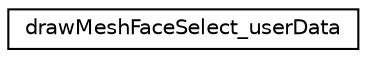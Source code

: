 digraph G
{
  edge [fontname="Helvetica",fontsize="10",labelfontname="Helvetica",labelfontsize="10"];
  node [fontname="Helvetica",fontsize="10",shape=record];
  rankdir=LR;
  Node1 [label="drawMeshFaceSelect_userData",height=0.2,width=0.4,color="black", fillcolor="white", style="filled",URL="$dd/df4/structdrawMeshFaceSelect__userData.html"];
}
